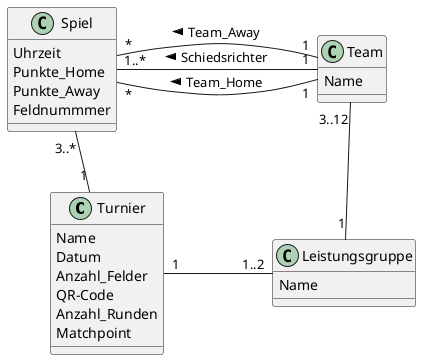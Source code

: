 @startuml domain_model

skinparam nodesep 100
skinparam Ranksep 60

' Klassen
class Turnier {
  Name
  Datum
  Anzahl_Felder
  QR-Code
  Anzahl_Runden
  Matchpoint
}

class Leistungsgruppe {
  Name

}

class Spiel {
  Uhrzeit
  Punkte_Home
  Punkte_Away
  Feldnummmer
}

class Team {
  Name
}



Turnier "1" -right- "1..2" Leistungsgruppe
Team    "3..12" -- "1" Leistungsgruppe
Team    "1" -left- "1..*" Spiel : Schiedsrichter >
Team    "1" -- "*" Spiel : Team_Home >
Team    "1" -- "*" Spiel : Team_Away >
Spiel   "3..*" -- "1" Turnier

@enduml
